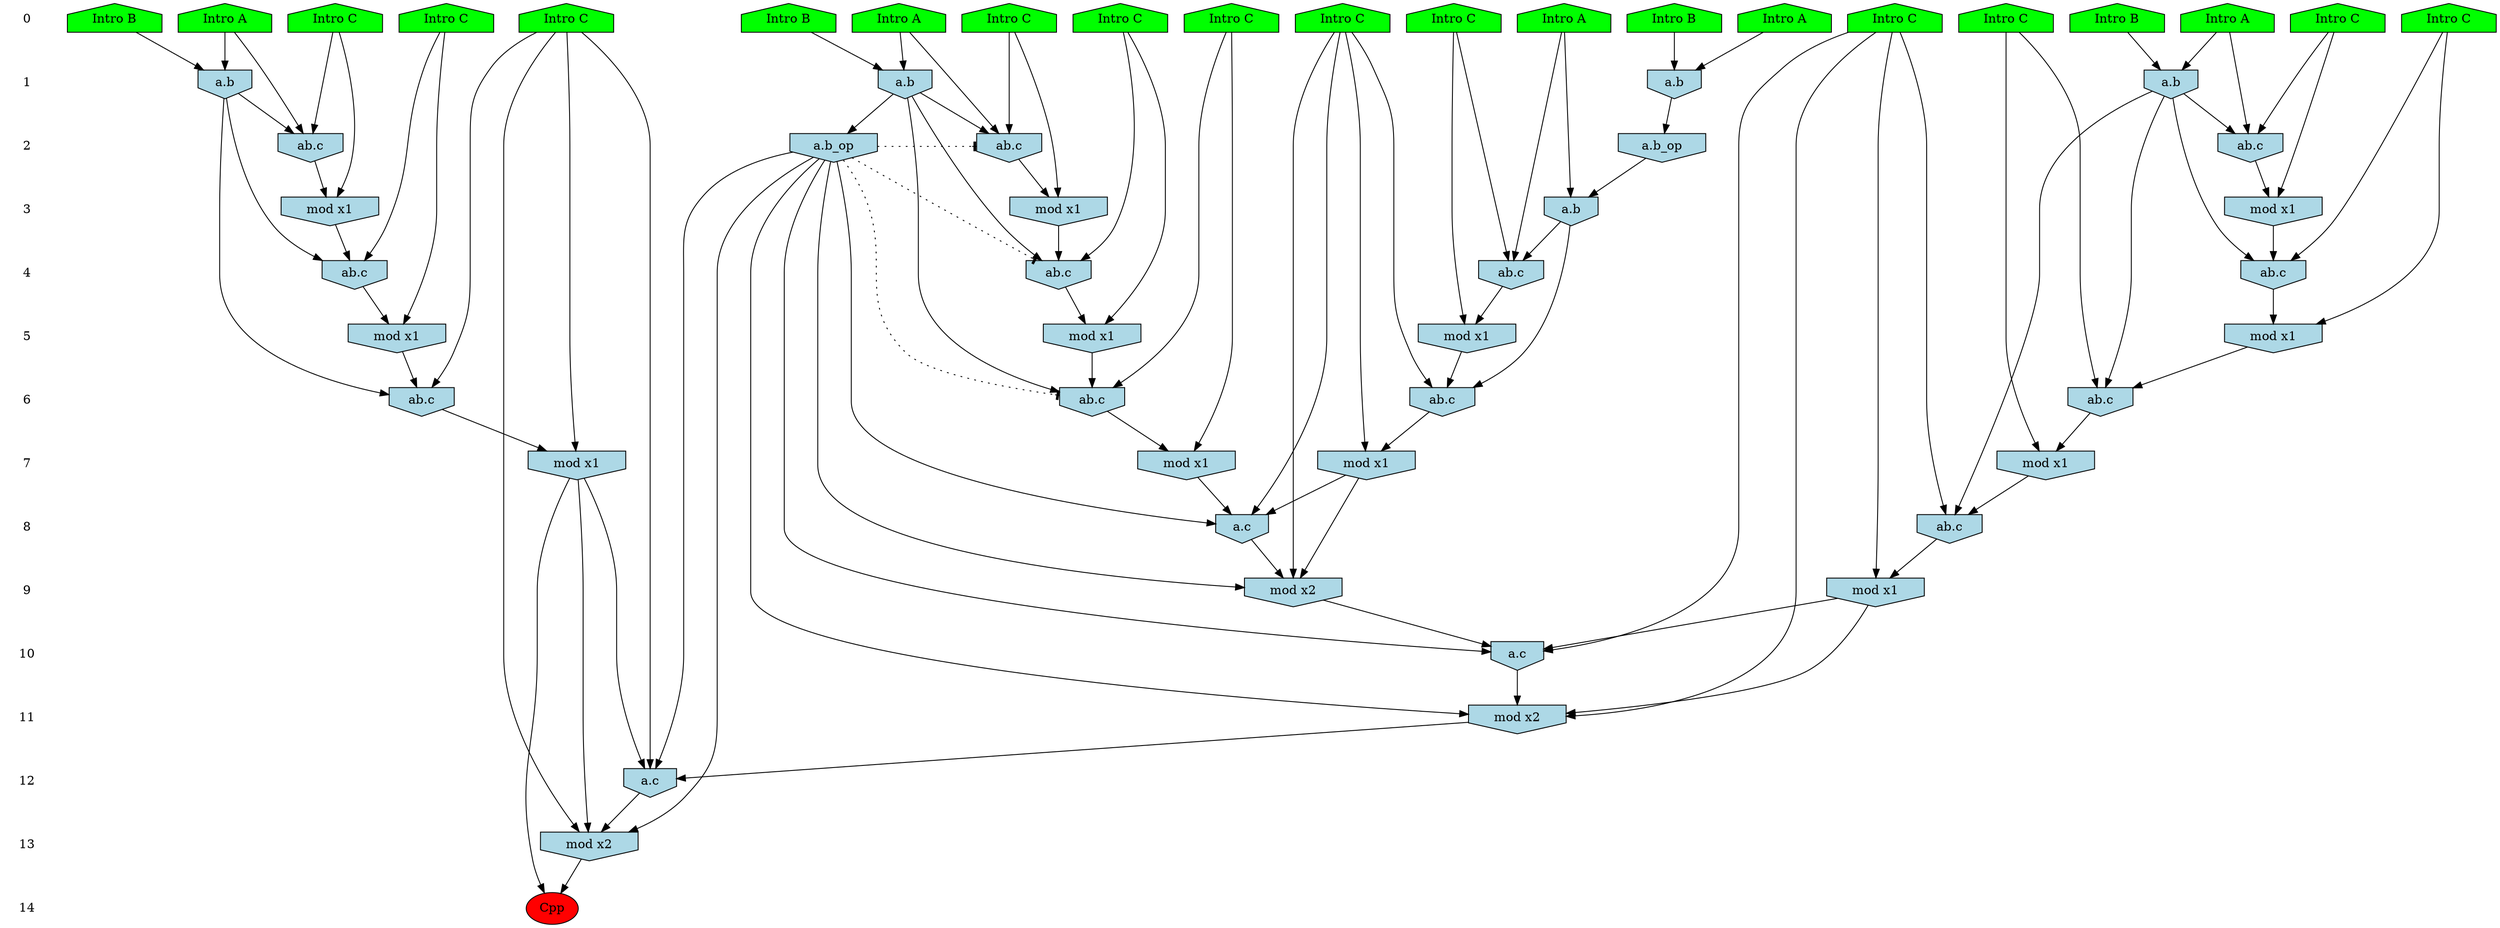 /* Compression of 1 causal flows obtained in average at 1.839151E+01 t.u */
/* Compressed causal flows were: [3304] */
digraph G{
 ranksep=.5 ; 
{ rank = same ; "0" [shape=plaintext] ; node_1 [label ="Intro A", shape=house, style=filled, fillcolor=green] ;
node_2 [label ="Intro A", shape=house, style=filled, fillcolor=green] ;
node_3 [label ="Intro A", shape=house, style=filled, fillcolor=green] ;
node_4 [label ="Intro A", shape=house, style=filled, fillcolor=green] ;
node_5 [label ="Intro B", shape=house, style=filled, fillcolor=green] ;
node_6 [label ="Intro B", shape=house, style=filled, fillcolor=green] ;
node_7 [label ="Intro B", shape=house, style=filled, fillcolor=green] ;
node_8 [label ="Intro A", shape=house, style=filled, fillcolor=green] ;
node_9 [label ="Intro B", shape=house, style=filled, fillcolor=green] ;
node_10 [label ="Intro C", shape=house, style=filled, fillcolor=green] ;
node_11 [label ="Intro C", shape=house, style=filled, fillcolor=green] ;
node_12 [label ="Intro C", shape=house, style=filled, fillcolor=green] ;
node_13 [label ="Intro C", shape=house, style=filled, fillcolor=green] ;
node_14 [label ="Intro C", shape=house, style=filled, fillcolor=green] ;
node_15 [label ="Intro C", shape=house, style=filled, fillcolor=green] ;
node_16 [label ="Intro C", shape=house, style=filled, fillcolor=green] ;
node_17 [label ="Intro C", shape=house, style=filled, fillcolor=green] ;
node_18 [label ="Intro C", shape=house, style=filled, fillcolor=green] ;
node_19 [label ="Intro C", shape=house, style=filled, fillcolor=green] ;
node_20 [label ="Intro C", shape=house, style=filled, fillcolor=green] ;
node_21 [label ="Intro C", shape=house, style=filled, fillcolor=green] ;
}
{ rank = same ; "1" [shape=plaintext] ; node_22 [label="a.b", shape=invhouse, style=filled, fillcolor = lightblue] ;
node_24 [label="a.b", shape=invhouse, style=filled, fillcolor = lightblue] ;
node_25 [label="a.b", shape=invhouse, style=filled, fillcolor = lightblue] ;
node_37 [label="a.b", shape=invhouse, style=filled, fillcolor = lightblue] ;
}
{ rank = same ; "2" [shape=plaintext] ; node_23 [label="a.b_op", shape=invhouse, style=filled, fillcolor = lightblue] ;
node_26 [label="ab.c", shape=invhouse, style=filled, fillcolor = lightblue] ;
node_32 [label="ab.c", shape=invhouse, style=filled, fillcolor = lightblue] ;
node_39 [label="ab.c", shape=invhouse, style=filled, fillcolor = lightblue] ;
node_45 [label="a.b_op", shape=invhouse, style=filled, fillcolor = lightblue] ;
}
{ rank = same ; "3" [shape=plaintext] ; node_27 [label="a.b", shape=invhouse, style=filled, fillcolor = lightblue] ;
node_29 [label="mod x1", shape=invhouse, style=filled, fillcolor = lightblue] ;
node_35 [label="mod x1", shape=invhouse, style=filled, fillcolor = lightblue] ;
node_43 [label="mod x1", shape=invhouse, style=filled, fillcolor = lightblue] ;
}
{ rank = same ; "4" [shape=plaintext] ; node_28 [label="ab.c", shape=invhouse, style=filled, fillcolor = lightblue] ;
node_30 [label="ab.c", shape=invhouse, style=filled, fillcolor = lightblue] ;
node_36 [label="ab.c", shape=invhouse, style=filled, fillcolor = lightblue] ;
node_46 [label="ab.c", shape=invhouse, style=filled, fillcolor = lightblue] ;
}
{ rank = same ; "5" [shape=plaintext] ; node_31 [label="mod x1", shape=invhouse, style=filled, fillcolor = lightblue] ;
node_33 [label="mod x1", shape=invhouse, style=filled, fillcolor = lightblue] ;
node_40 [label="mod x1", shape=invhouse, style=filled, fillcolor = lightblue] ;
node_48 [label="mod x1", shape=invhouse, style=filled, fillcolor = lightblue] ;
}
{ rank = same ; "6" [shape=plaintext] ; node_34 [label="ab.c", shape=invhouse, style=filled, fillcolor = lightblue] ;
node_41 [label="ab.c", shape=invhouse, style=filled, fillcolor = lightblue] ;
node_42 [label="ab.c", shape=invhouse, style=filled, fillcolor = lightblue] ;
node_49 [label="ab.c", shape=invhouse, style=filled, fillcolor = lightblue] ;
}
{ rank = same ; "7" [shape=plaintext] ; node_38 [label="mod x1", shape=invhouse, style=filled, fillcolor = lightblue] ;
node_44 [label="mod x1", shape=invhouse, style=filled, fillcolor = lightblue] ;
node_47 [label="mod x1", shape=invhouse, style=filled, fillcolor = lightblue] ;
node_50 [label="mod x1", shape=invhouse, style=filled, fillcolor = lightblue] ;
}
{ rank = same ; "8" [shape=plaintext] ; node_51 [label="ab.c", shape=invhouse, style=filled, fillcolor = lightblue] ;
node_53 [label="a.c", shape=invhouse, style=filled, fillcolor = lightblue] ;
}
{ rank = same ; "9" [shape=plaintext] ; node_52 [label="mod x1", shape=invhouse, style=filled, fillcolor = lightblue] ;
node_54 [label="mod x2", shape=invhouse, style=filled, fillcolor = lightblue] ;
}
{ rank = same ; "10" [shape=plaintext] ; node_55 [label="a.c", shape=invhouse, style=filled, fillcolor = lightblue] ;
}
{ rank = same ; "11" [shape=plaintext] ; node_56 [label="mod x2", shape=invhouse, style=filled, fillcolor = lightblue] ;
}
{ rank = same ; "12" [shape=plaintext] ; node_57 [label="a.c", shape=invhouse, style=filled, fillcolor = lightblue] ;
}
{ rank = same ; "13" [shape=plaintext] ; node_58 [label="mod x2", shape=invhouse, style=filled, fillcolor = lightblue] ;
}
{ rank = same ; "14" [shape=plaintext] ; node_59 [label ="Cpp", style=filled, fillcolor=red] ;
}
"0" -> "1" [style="invis"]; 
"1" -> "2" [style="invis"]; 
"2" -> "3" [style="invis"]; 
"3" -> "4" [style="invis"]; 
"4" -> "5" [style="invis"]; 
"5" -> "6" [style="invis"]; 
"6" -> "7" [style="invis"]; 
"7" -> "8" [style="invis"]; 
"8" -> "9" [style="invis"]; 
"9" -> "10" [style="invis"]; 
"10" -> "11" [style="invis"]; 
"11" -> "12" [style="invis"]; 
"12" -> "13" [style="invis"]; 
"13" -> "14" [style="invis"]; 
node_8 -> node_22
node_9 -> node_22
node_22 -> node_23
node_3 -> node_24
node_6 -> node_24
node_4 -> node_25
node_7 -> node_25
node_4 -> node_26
node_19 -> node_26
node_25 -> node_26
node_1 -> node_27
node_23 -> node_27
node_1 -> node_28
node_21 -> node_28
node_27 -> node_28
node_19 -> node_29
node_26 -> node_29
node_10 -> node_30
node_25 -> node_30
node_29 -> node_30
node_21 -> node_31
node_28 -> node_31
node_3 -> node_32
node_13 -> node_32
node_24 -> node_32
node_10 -> node_33
node_30 -> node_33
node_15 -> node_34
node_27 -> node_34
node_31 -> node_34
node_13 -> node_35
node_32 -> node_35
node_16 -> node_36
node_24 -> node_36
node_35 -> node_36
node_2 -> node_37
node_5 -> node_37
node_15 -> node_38
node_34 -> node_38
node_2 -> node_39
node_20 -> node_39
node_37 -> node_39
node_16 -> node_40
node_36 -> node_40
node_12 -> node_41
node_25 -> node_41
node_33 -> node_41
node_18 -> node_42
node_24 -> node_42
node_40 -> node_42
node_20 -> node_43
node_39 -> node_43
node_12 -> node_44
node_41 -> node_44
node_24 -> node_45
node_14 -> node_46
node_37 -> node_46
node_43 -> node_46
node_18 -> node_47
node_42 -> node_47
node_14 -> node_48
node_46 -> node_48
node_11 -> node_49
node_37 -> node_49
node_48 -> node_49
node_11 -> node_50
node_49 -> node_50
node_17 -> node_51
node_37 -> node_51
node_50 -> node_51
node_17 -> node_52
node_51 -> node_52
node_15 -> node_53
node_38 -> node_53
node_45 -> node_53
node_47 -> node_53
node_15 -> node_54
node_38 -> node_54
node_45 -> node_54
node_53 -> node_54
node_17 -> node_55
node_45 -> node_55
node_52 -> node_55
node_54 -> node_55
node_17 -> node_56
node_45 -> node_56
node_52 -> node_56
node_55 -> node_56
node_12 -> node_57
node_44 -> node_57
node_45 -> node_57
node_56 -> node_57
node_12 -> node_58
node_44 -> node_58
node_45 -> node_58
node_57 -> node_58
node_44 -> node_59
node_58 -> node_59
node_45 -> node_42 [style=dotted, arrowhead = tee] 
node_45 -> node_36 [style=dotted, arrowhead = tee] 
node_45 -> node_32 [style=dotted, arrowhead = tee] 
}
/*
 Dot generation time: 0.000238
*/
